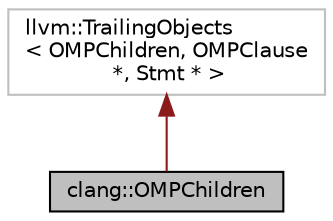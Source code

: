 digraph "clang::OMPChildren"
{
 // LATEX_PDF_SIZE
  bgcolor="transparent";
  edge [fontname="Helvetica",fontsize="10",labelfontname="Helvetica",labelfontsize="10"];
  node [fontname="Helvetica",fontsize="10",shape=record];
  Node1 [label="clang::OMPChildren",height=0.2,width=0.4,color="black", fillcolor="grey75", style="filled", fontcolor="black",tooltip="Contains data for OpenMP directives: clauses, children expressions/statements (helpers for codegen) a..."];
  Node2 -> Node1 [dir="back",color="firebrick4",fontsize="10",style="solid",fontname="Helvetica"];
  Node2 [label="llvm::TrailingObjects\l\< OMPChildren, OMPClause\l *, Stmt * \>",height=0.2,width=0.4,color="grey75",tooltip=" "];
}
